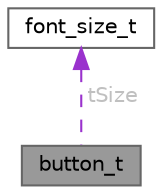 digraph "button_t"
{
 // LATEX_PDF_SIZE
  bgcolor="transparent";
  edge [fontname=Helvetica,fontsize=10,labelfontname=Helvetica,labelfontsize=10];
  node [fontname=Helvetica,fontsize=10,shape=box,height=0.2,width=0.4];
  Node1 [id="Node000001",label="button_t",height=0.2,width=0.4,color="gray40", fillcolor="grey60", style="filled", fontcolor="black",tooltip="This struct holds the properties of each button of our game."];
  Node2 -> Node1 [id="edge2_Node000001_Node000002",dir="back",color="darkorchid3",style="dashed",tooltip=" ",label=" tSize",fontcolor="grey" ];
  Node2 [id="Node000002",label="font_size_t",height=0.2,width=0.4,color="gray40", fillcolor="white", style="filled",URL="$structfont__size__t.html",tooltip="Struct that holds the font size information."];
}
